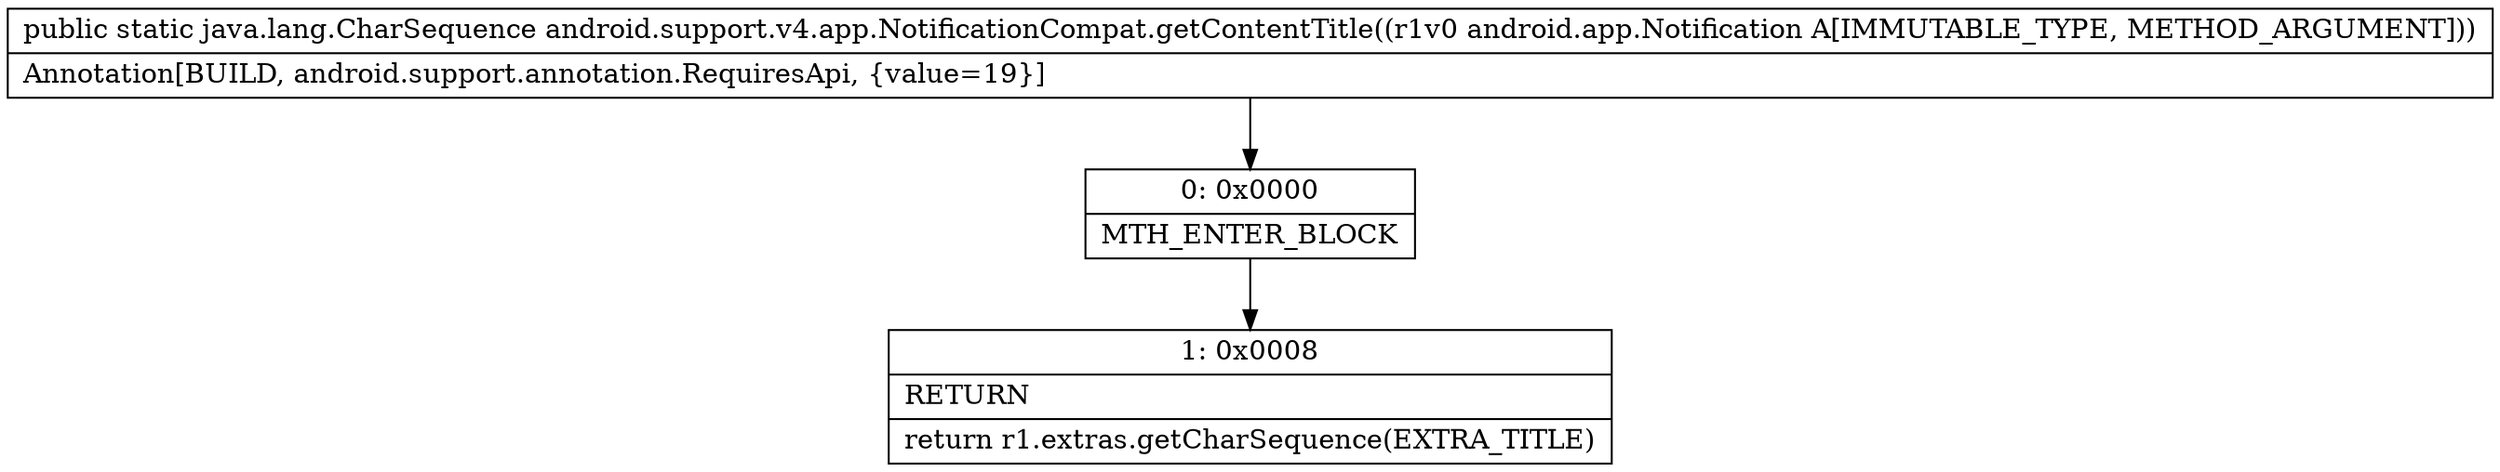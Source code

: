 digraph "CFG forandroid.support.v4.app.NotificationCompat.getContentTitle(Landroid\/app\/Notification;)Ljava\/lang\/CharSequence;" {
Node_0 [shape=record,label="{0\:\ 0x0000|MTH_ENTER_BLOCK\l}"];
Node_1 [shape=record,label="{1\:\ 0x0008|RETURN\l|return r1.extras.getCharSequence(EXTRA_TITLE)\l}"];
MethodNode[shape=record,label="{public static java.lang.CharSequence android.support.v4.app.NotificationCompat.getContentTitle((r1v0 android.app.Notification A[IMMUTABLE_TYPE, METHOD_ARGUMENT]))  | Annotation[BUILD, android.support.annotation.RequiresApi, \{value=19\}]\l}"];
MethodNode -> Node_0;
Node_0 -> Node_1;
}

